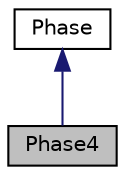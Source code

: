 digraph "Phase4"
{
 // LATEX_PDF_SIZE
  edge [fontname="Helvetica",fontsize="10",labelfontname="Helvetica",labelfontsize="10"];
  node [fontname="Helvetica",fontsize="10",shape=record];
  Node1 [label="Phase4",height=0.2,width=0.4,color="black", fillcolor="grey75", style="filled", fontcolor="black",tooltip="A Phases4 class. ConcreteState Class for the StatePattern ."];
  Node2 -> Node1 [dir="back",color="midnightblue",fontsize="10",style="solid"];
  Node2 [label="Phase",height=0.2,width=0.4,color="black", fillcolor="white", style="filled",URL="$classPhase.html",tooltip="A Phase class."];
}
